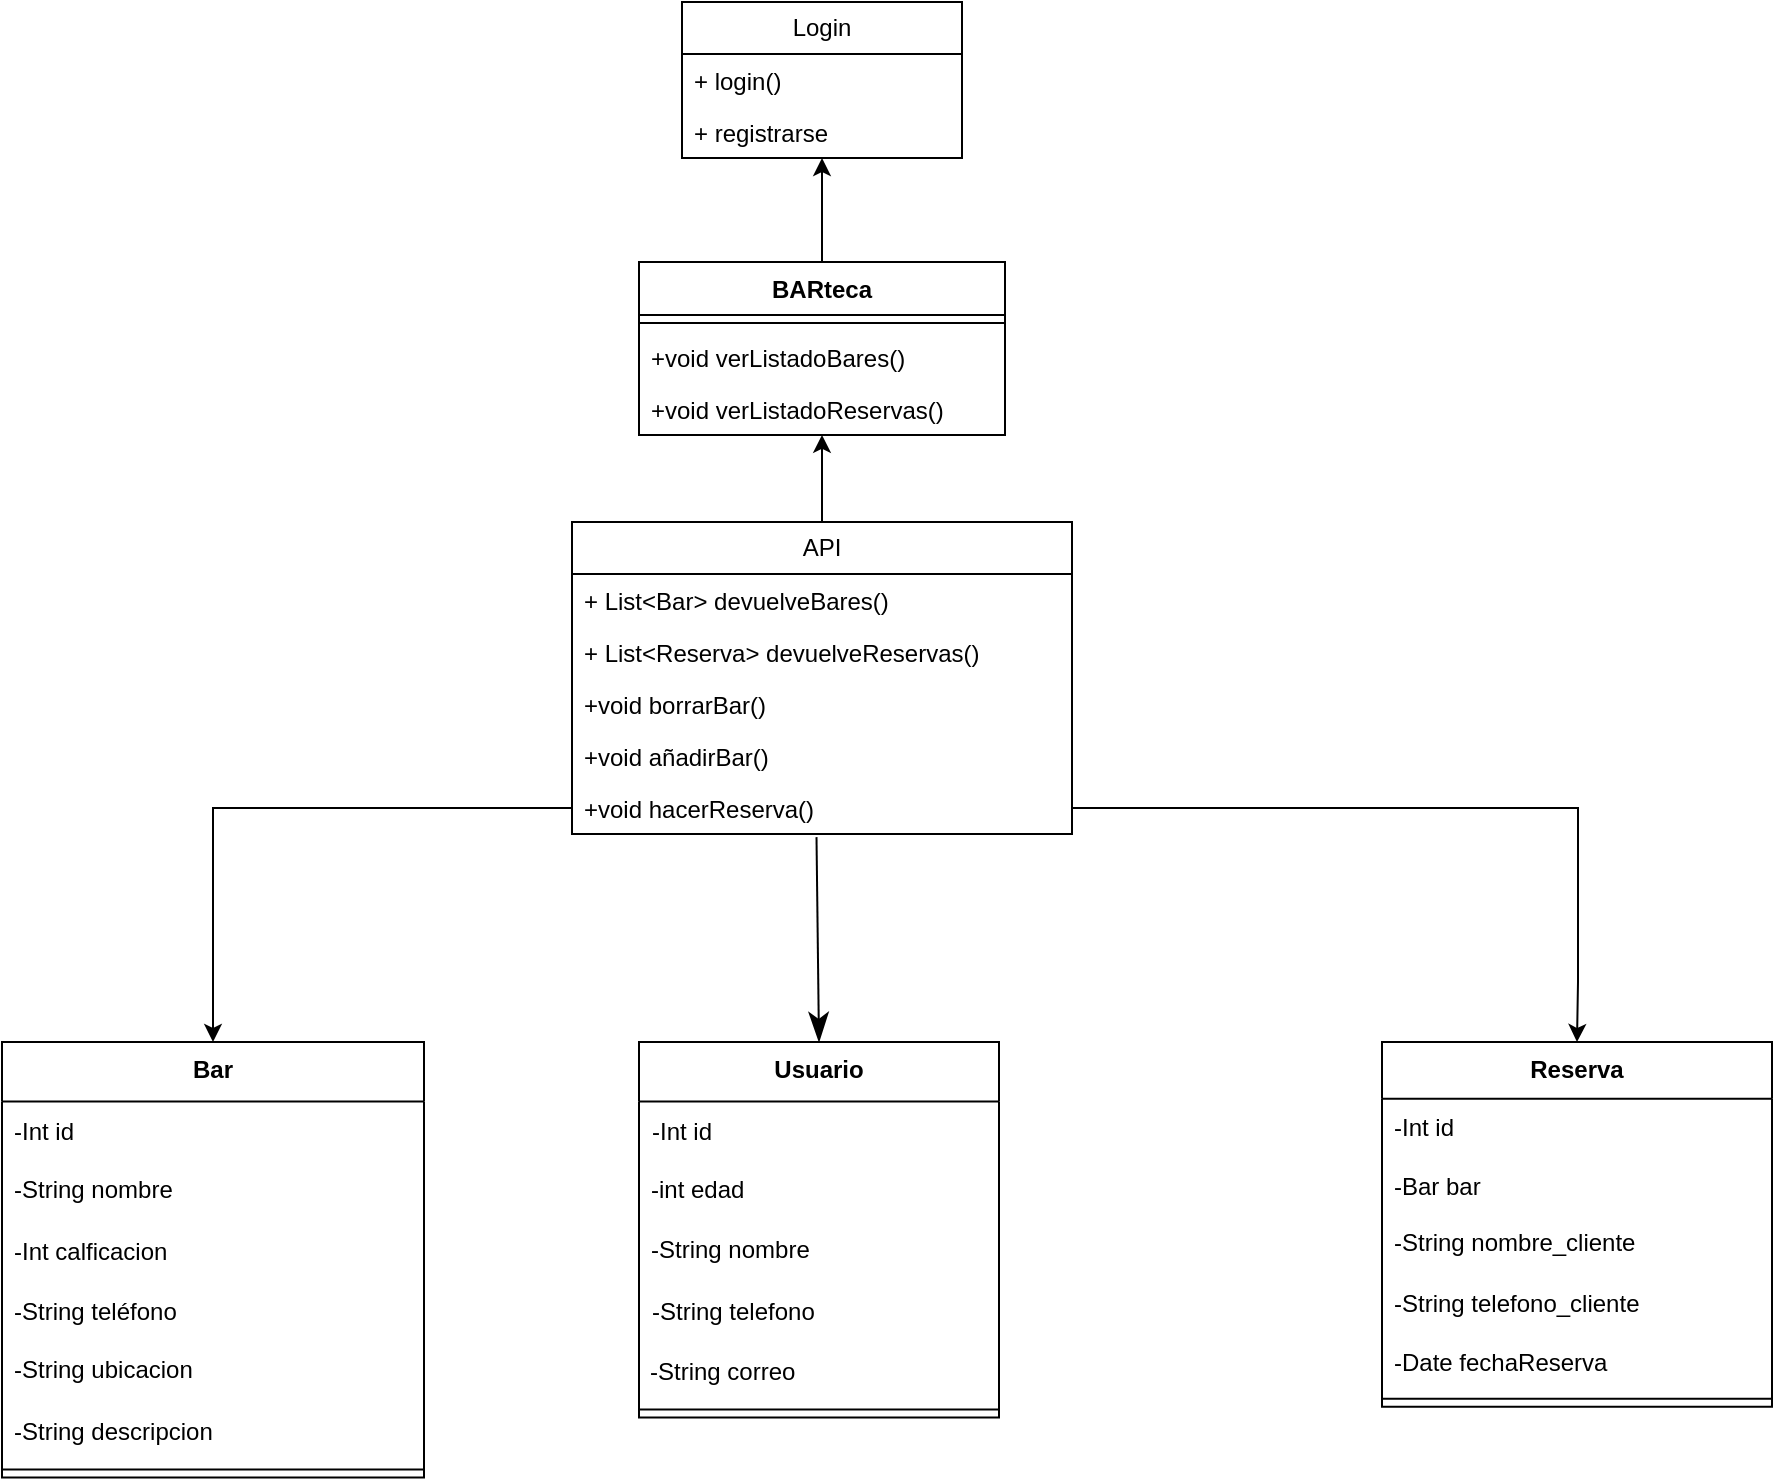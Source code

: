 <mxfile version="24.3.0" type="device">
  <diagram name="Página-1" id="7fnrWQwxtzm5bAz--v1-">
    <mxGraphModel dx="1434" dy="780" grid="1" gridSize="10" guides="1" tooltips="1" connect="1" arrows="1" fold="1" page="1" pageScale="1" pageWidth="1169" pageHeight="827" math="0" shadow="0">
      <root>
        <mxCell id="0" />
        <mxCell id="1" parent="0" />
        <mxCell id="Frn_nxffmMMNWXPZTx97-61" style="edgeStyle=orthogonalEdgeStyle;rounded=0;orthogonalLoop=1;jettySize=auto;html=1;exitX=0.5;exitY=0;exitDx=0;exitDy=0;" parent="1" source="2" target="Frn_nxffmMMNWXPZTx97-54" edge="1">
          <mxGeometry relative="1" as="geometry">
            <Array as="points" />
          </mxGeometry>
        </mxCell>
        <mxCell id="2" value="BARteca" style="swimlane;fontStyle=1;align=center;verticalAlign=top;childLayout=stackLayout;horizontal=1;startSize=26.444;horizontalStack=0;resizeParent=1;resizeParentMax=0;resizeLast=0;collapsible=0;marginBottom=0;" parent="1" vertex="1">
          <mxGeometry x="548.5" y="150" width="183" height="86.444" as="geometry" />
        </mxCell>
        <mxCell id="3" style="line;strokeWidth=1;fillColor=none;align=left;verticalAlign=middle;spacingTop=-1;spacingLeft=3;spacingRight=3;rotatable=0;labelPosition=right;points=[];portConstraint=eastwest;strokeColor=inherit;" parent="2" vertex="1">
          <mxGeometry y="26.444" width="183" height="8" as="geometry" />
        </mxCell>
        <mxCell id="4" value="+void verListadoBares()" style="text;strokeColor=none;fillColor=none;align=left;verticalAlign=top;spacingLeft=4;spacingRight=4;overflow=hidden;rotatable=0;points=[[0,0.5],[1,0.5]];portConstraint=eastwest;" parent="2" vertex="1">
          <mxGeometry y="34.444" width="183" height="26" as="geometry" />
        </mxCell>
        <mxCell id="Frn_nxffmMMNWXPZTx97-65" value="+void verListadoReservas()" style="text;strokeColor=none;fillColor=none;align=left;verticalAlign=top;spacingLeft=4;spacingRight=4;overflow=hidden;rotatable=0;points=[[0,0.5],[1,0.5]];portConstraint=eastwest;" parent="2" vertex="1">
          <mxGeometry y="60.444" width="183" height="26" as="geometry" />
        </mxCell>
        <mxCell id="13" value="Bar" style="swimlane;fontStyle=1;align=center;verticalAlign=top;childLayout=stackLayout;horizontal=1;startSize=29.75;horizontalStack=0;resizeParent=1;resizeParentMax=0;resizeLast=0;collapsible=0;marginBottom=0;" parent="1" vertex="1">
          <mxGeometry x="230" y="540" width="211" height="217.75" as="geometry" />
        </mxCell>
        <mxCell id="Frn_nxffmMMNWXPZTx97-39" value="-Int id" style="text;html=1;align=left;verticalAlign=middle;whiteSpace=wrap;rounded=0;spacingLeft=4;" parent="13" vertex="1">
          <mxGeometry y="29.75" width="211" height="30" as="geometry" />
        </mxCell>
        <mxCell id="14" value="-String nombre" style="text;strokeColor=none;fillColor=none;align=left;verticalAlign=top;spacingLeft=4;spacingRight=4;overflow=hidden;rotatable=0;points=[[0,0.5],[1,0.5]];portConstraint=eastwest;" parent="13" vertex="1">
          <mxGeometry y="59.75" width="211" height="30" as="geometry" />
        </mxCell>
        <mxCell id="Frn_nxffmMMNWXPZTx97-37" value="-Int calficacion" style="text;html=1;align=left;verticalAlign=middle;whiteSpace=wrap;rounded=0;spacingLeft=4;" parent="13" vertex="1">
          <mxGeometry y="89.75" width="211" height="30" as="geometry" />
        </mxCell>
        <mxCell id="Frn_nxffmMMNWXPZTx97-34" value="-String teléfono" style="text;html=1;align=left;verticalAlign=middle;whiteSpace=wrap;rounded=0;spacingLeft=4;" parent="13" vertex="1">
          <mxGeometry y="119.75" width="211" height="30" as="geometry" />
        </mxCell>
        <mxCell id="15" value="-String ubicacion" style="text;strokeColor=none;fillColor=none;align=left;verticalAlign=top;spacingLeft=4;spacingRight=4;overflow=hidden;rotatable=0;points=[[0,0.5],[1,0.5]];portConstraint=eastwest;" parent="13" vertex="1">
          <mxGeometry y="149.75" width="211" height="30" as="geometry" />
        </mxCell>
        <mxCell id="Frn_nxffmMMNWXPZTx97-38" value="-String descripcion" style="text;html=1;align=left;verticalAlign=middle;whiteSpace=wrap;rounded=0;spacingLeft=4;" parent="13" vertex="1">
          <mxGeometry y="179.75" width="211" height="30" as="geometry" />
        </mxCell>
        <mxCell id="16" style="line;strokeWidth=1;fillColor=none;align=left;verticalAlign=middle;spacingTop=-1;spacingLeft=3;spacingRight=3;rotatable=0;labelPosition=right;points=[];portConstraint=eastwest;strokeColor=inherit;" parent="13" vertex="1">
          <mxGeometry y="209.75" width="211" height="8" as="geometry" />
        </mxCell>
        <mxCell id="18" value="Usuario" style="swimlane;fontStyle=1;align=center;verticalAlign=top;childLayout=stackLayout;horizontal=1;startSize=29.75;horizontalStack=0;resizeParent=1;resizeParentMax=0;resizeLast=0;collapsible=0;marginBottom=0;" parent="1" vertex="1">
          <mxGeometry x="548.5" y="540" width="180" height="187.75" as="geometry" />
        </mxCell>
        <mxCell id="Frn_nxffmMMNWXPZTx97-40" value="-Int id" style="text;html=1;align=left;verticalAlign=middle;whiteSpace=wrap;rounded=0;spacingLeft=4;" parent="18" vertex="1">
          <mxGeometry y="29.75" width="180" height="30" as="geometry" />
        </mxCell>
        <mxCell id="20" value="-int edad" style="text;strokeColor=none;fillColor=none;align=left;verticalAlign=top;spacingLeft=4;spacingRight=4;overflow=hidden;rotatable=0;points=[[0,0.5],[1,0.5]];portConstraint=eastwest;" parent="18" vertex="1">
          <mxGeometry y="59.75" width="180" height="30" as="geometry" />
        </mxCell>
        <mxCell id="19" value="-String nombre" style="text;strokeColor=none;fillColor=none;align=left;verticalAlign=top;spacingLeft=4;spacingRight=4;overflow=hidden;rotatable=0;points=[[0,0.5],[1,0.5]];portConstraint=eastwest;" parent="18" vertex="1">
          <mxGeometry y="89.75" width="180" height="30" as="geometry" />
        </mxCell>
        <mxCell id="Frn_nxffmMMNWXPZTx97-35" value="-String telefono" style="text;html=1;align=left;verticalAlign=middle;whiteSpace=wrap;rounded=0;spacingLeft=4;" parent="18" vertex="1">
          <mxGeometry y="119.75" width="180" height="30" as="geometry" />
        </mxCell>
        <mxCell id="Frn_nxffmMMNWXPZTx97-36" value="-String correo" style="text;html=1;align=left;verticalAlign=middle;whiteSpace=wrap;rounded=0;spacingLeft=3;" parent="18" vertex="1">
          <mxGeometry y="149.75" width="180" height="30" as="geometry" />
        </mxCell>
        <mxCell id="21" style="line;strokeWidth=1;fillColor=none;align=left;verticalAlign=middle;spacingTop=-1;spacingLeft=3;spacingRight=3;rotatable=0;labelPosition=right;points=[];portConstraint=eastwest;strokeColor=inherit;" parent="18" vertex="1">
          <mxGeometry y="179.75" width="180" height="8" as="geometry" />
        </mxCell>
        <mxCell id="23" value="Reserva" style="swimlane;fontStyle=1;align=center;verticalAlign=top;childLayout=stackLayout;horizontal=1;startSize=28.4;horizontalStack=0;resizeParent=1;resizeParentMax=0;resizeLast=0;collapsible=0;marginBottom=0;" parent="1" vertex="1">
          <mxGeometry x="920" y="540" width="195" height="182.4" as="geometry" />
        </mxCell>
        <mxCell id="Frn_nxffmMMNWXPZTx97-41" value="-Int id" style="text;html=1;align=left;verticalAlign=middle;whiteSpace=wrap;rounded=0;spacingLeft=4;" parent="23" vertex="1">
          <mxGeometry y="28.4" width="195" height="30" as="geometry" />
        </mxCell>
        <mxCell id="25" value="-Bar bar" style="text;strokeColor=none;fillColor=none;align=left;verticalAlign=top;spacingLeft=4;spacingRight=4;overflow=hidden;rotatable=0;points=[[0,0.5],[1,0.5]];portConstraint=eastwest;" parent="23" vertex="1">
          <mxGeometry y="58.4" width="195" height="28" as="geometry" />
        </mxCell>
        <mxCell id="pBb7lccBPAAVaWlLOB45-33" value="-String nombre_cliente" style="text;strokeColor=none;fillColor=none;align=left;verticalAlign=top;spacingLeft=4;spacingRight=4;overflow=hidden;rotatable=0;points=[[0,0.5],[1,0.5]];portConstraint=eastwest;" vertex="1" parent="23">
          <mxGeometry y="86.4" width="195" height="30" as="geometry" />
        </mxCell>
        <mxCell id="pBb7lccBPAAVaWlLOB45-34" value="-String telefono_cliente" style="text;html=1;align=left;verticalAlign=middle;whiteSpace=wrap;rounded=0;spacingLeft=4;" vertex="1" parent="23">
          <mxGeometry y="116.4" width="195" height="30" as="geometry" />
        </mxCell>
        <mxCell id="26" value="-Date fechaReserva" style="text;strokeColor=none;fillColor=none;align=left;verticalAlign=top;spacingLeft=4;spacingRight=4;overflow=hidden;rotatable=0;points=[[0,0.5],[1,0.5]];portConstraint=eastwest;" parent="23" vertex="1">
          <mxGeometry y="146.4" width="195" height="28" as="geometry" />
        </mxCell>
        <mxCell id="27" style="line;strokeWidth=1;fillColor=none;align=left;verticalAlign=middle;spacingTop=-1;spacingLeft=3;spacingRight=3;rotatable=0;labelPosition=right;points=[];portConstraint=eastwest;strokeColor=inherit;" parent="23" vertex="1">
          <mxGeometry y="174.4" width="195" height="8" as="geometry" />
        </mxCell>
        <mxCell id="Frn_nxffmMMNWXPZTx97-33" value="" style="curved=1;startArrow=none;endArrow=classicThin;endSize=12;exitX=0.489;exitY=1.06;entryX=0.5;entryY=0;exitDx=0;exitDy=0;entryDx=0;entryDy=0;exitPerimeter=0;endFill=1;" parent="1" source="6" target="18" edge="1">
          <mxGeometry relative="1" as="geometry">
            <Array as="points" />
            <mxPoint x="721.536" y="705.338" as="sourcePoint" />
            <mxPoint x="375" y="583.33" as="targetPoint" />
          </mxGeometry>
        </mxCell>
        <mxCell id="Frn_nxffmMMNWXPZTx97-44" style="edgeStyle=orthogonalEdgeStyle;rounded=0;orthogonalLoop=1;jettySize=auto;html=1;exitX=1;exitY=0.5;exitDx=0;exitDy=0;entryX=0.5;entryY=0;entryDx=0;entryDy=0;" parent="1" source="6" target="23" edge="1">
          <mxGeometry relative="1" as="geometry">
            <mxPoint x="814.5" y="686.774" as="sourcePoint" />
            <Array as="points">
              <mxPoint x="1018" y="423" />
              <mxPoint x="1018" y="510" />
            </Array>
            <mxPoint x="960" y="510" as="targetPoint" />
          </mxGeometry>
        </mxCell>
        <mxCell id="Frn_nxffmMMNWXPZTx97-45" style="edgeStyle=orthogonalEdgeStyle;rounded=0;orthogonalLoop=1;jettySize=auto;html=1;exitX=0;exitY=0.5;exitDx=0;exitDy=0;entryX=0.5;entryY=0;entryDx=0;entryDy=0;" parent="1" source="6" target="13" edge="1">
          <mxGeometry relative="1" as="geometry" />
        </mxCell>
        <mxCell id="Frn_nxffmMMNWXPZTx97-54" value="Login" style="swimlane;fontStyle=0;childLayout=stackLayout;horizontal=1;startSize=26;fillColor=none;horizontalStack=0;resizeParent=1;resizeParentMax=0;resizeLast=0;collapsible=1;marginBottom=0;whiteSpace=wrap;html=1;" parent="1" vertex="1">
          <mxGeometry x="570" y="20" width="140" height="78" as="geometry" />
        </mxCell>
        <mxCell id="Frn_nxffmMMNWXPZTx97-55" value="+ login()" style="text;strokeColor=none;fillColor=none;align=left;verticalAlign=top;spacingLeft=4;spacingRight=4;overflow=hidden;rotatable=0;points=[[0,0.5],[1,0.5]];portConstraint=eastwest;whiteSpace=wrap;html=1;" parent="Frn_nxffmMMNWXPZTx97-54" vertex="1">
          <mxGeometry y="26" width="140" height="26" as="geometry" />
        </mxCell>
        <mxCell id="pBb7lccBPAAVaWlLOB45-27" value="+ registrarse" style="text;strokeColor=none;fillColor=none;align=left;verticalAlign=top;spacingLeft=4;spacingRight=4;overflow=hidden;rotatable=0;points=[[0,0.5],[1,0.5]];portConstraint=eastwest;whiteSpace=wrap;html=1;" vertex="1" parent="Frn_nxffmMMNWXPZTx97-54">
          <mxGeometry y="52" width="140" height="26" as="geometry" />
        </mxCell>
        <mxCell id="pBb7lccBPAAVaWlLOB45-32" style="edgeStyle=orthogonalEdgeStyle;rounded=0;orthogonalLoop=1;jettySize=auto;html=1;exitX=0.5;exitY=0;exitDx=0;exitDy=0;" edge="1" parent="1" source="pBb7lccBPAAVaWlLOB45-28" target="2">
          <mxGeometry relative="1" as="geometry" />
        </mxCell>
        <mxCell id="pBb7lccBPAAVaWlLOB45-28" value="API" style="swimlane;fontStyle=0;childLayout=stackLayout;horizontal=1;startSize=26;fillColor=none;horizontalStack=0;resizeParent=1;resizeParentMax=0;resizeLast=0;collapsible=1;marginBottom=0;whiteSpace=wrap;html=1;" vertex="1" parent="1">
          <mxGeometry x="515" y="280" width="250" height="156" as="geometry" />
        </mxCell>
        <mxCell id="pBb7lccBPAAVaWlLOB45-29" value="+ List&amp;lt;Bar&amp;gt; devuelveBares()" style="text;strokeColor=none;fillColor=none;align=left;verticalAlign=top;spacingLeft=4;spacingRight=4;overflow=hidden;rotatable=0;points=[[0,0.5],[1,0.5]];portConstraint=eastwest;whiteSpace=wrap;html=1;" vertex="1" parent="pBb7lccBPAAVaWlLOB45-28">
          <mxGeometry y="26" width="250" height="26" as="geometry" />
        </mxCell>
        <mxCell id="pBb7lccBPAAVaWlLOB45-30" value="+ List&amp;lt;Reserva&amp;gt; devuelveReservas()" style="text;strokeColor=none;fillColor=none;align=left;verticalAlign=top;spacingLeft=4;spacingRight=4;overflow=hidden;rotatable=0;points=[[0,0.5],[1,0.5]];portConstraint=eastwest;whiteSpace=wrap;html=1;" vertex="1" parent="pBb7lccBPAAVaWlLOB45-28">
          <mxGeometry y="52" width="250" height="26" as="geometry" />
        </mxCell>
        <mxCell id="Frn_nxffmMMNWXPZTx97-42" value="+void borrarBar()" style="text;strokeColor=none;fillColor=none;align=left;verticalAlign=top;spacingLeft=4;spacingRight=4;overflow=hidden;rotatable=0;points=[[0,0.5],[1,0.5]];portConstraint=eastwest;" parent="pBb7lccBPAAVaWlLOB45-28" vertex="1">
          <mxGeometry y="78" width="250" height="26" as="geometry" />
        </mxCell>
        <mxCell id="5" value="+void añadirBar()" style="text;strokeColor=none;fillColor=none;align=left;verticalAlign=top;spacingLeft=4;spacingRight=4;overflow=hidden;rotatable=0;points=[[0,0.5],[1,0.5]];portConstraint=eastwest;" parent="pBb7lccBPAAVaWlLOB45-28" vertex="1">
          <mxGeometry y="104" width="250" height="26" as="geometry" />
        </mxCell>
        <mxCell id="6" value="+void hacerReserva()" style="text;strokeColor=none;fillColor=none;align=left;verticalAlign=top;spacingLeft=4;spacingRight=4;overflow=hidden;rotatable=0;points=[[0,0.5],[1,0.5]];portConstraint=eastwest;" parent="pBb7lccBPAAVaWlLOB45-28" vertex="1">
          <mxGeometry y="130" width="250" height="26" as="geometry" />
        </mxCell>
      </root>
    </mxGraphModel>
  </diagram>
</mxfile>
